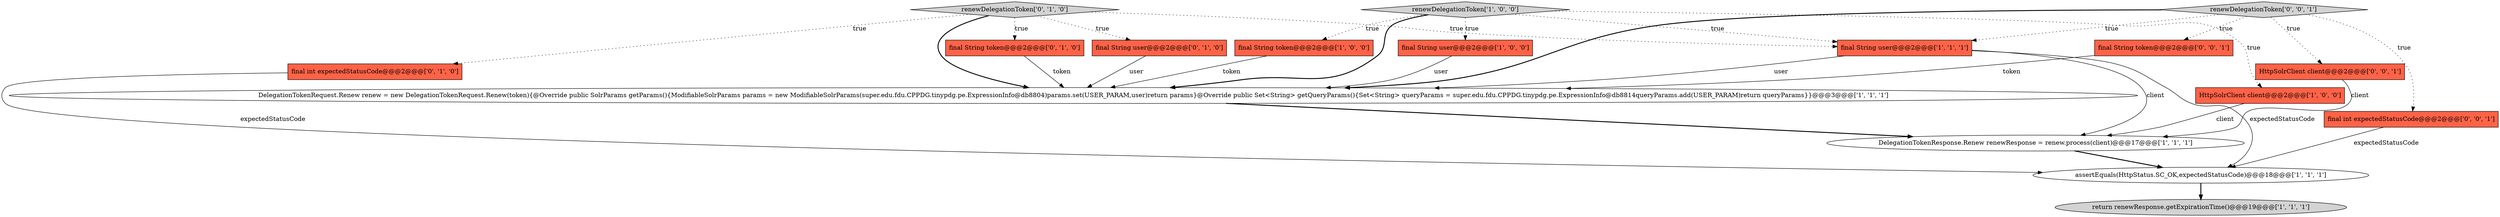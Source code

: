 digraph {
3 [style = filled, label = "renewDelegationToken['1', '0', '0']", fillcolor = lightgray, shape = diamond image = "AAA0AAABBB1BBB"];
13 [style = filled, label = "HttpSolrClient client@@@2@@@['0', '0', '1']", fillcolor = tomato, shape = box image = "AAA0AAABBB3BBB"];
2 [style = filled, label = "DelegationTokenResponse.Renew renewResponse = renew.process(client)@@@17@@@['1', '1', '1']", fillcolor = white, shape = ellipse image = "AAA0AAABBB1BBB"];
8 [style = filled, label = "return renewResponse.getExpirationTime()@@@19@@@['1', '1', '1']", fillcolor = lightgray, shape = ellipse image = "AAA0AAABBB1BBB"];
1 [style = filled, label = "DelegationTokenRequest.Renew renew = new DelegationTokenRequest.Renew(token){@Override public SolrParams getParams(){ModifiableSolrParams params = new ModifiableSolrParams(super.edu.fdu.CPPDG.tinypdg.pe.ExpressionInfo@db8804)params.set(USER_PARAM,user)return params}@Override public Set<String> getQueryParams(){Set<String> queryParams = super.edu.fdu.CPPDG.tinypdg.pe.ExpressionInfo@db8814queryParams.add(USER_PARAM)return queryParams}}@@@3@@@['1', '1', '1']", fillcolor = white, shape = ellipse image = "AAA0AAABBB1BBB"];
9 [style = filled, label = "final int expectedStatusCode@@@2@@@['0', '1', '0']", fillcolor = tomato, shape = box image = "AAA0AAABBB2BBB"];
10 [style = filled, label = "final String token@@@2@@@['0', '1', '0']", fillcolor = tomato, shape = box image = "AAA0AAABBB2BBB"];
0 [style = filled, label = "HttpSolrClient client@@@2@@@['1', '0', '0']", fillcolor = tomato, shape = box image = "AAA0AAABBB1BBB"];
12 [style = filled, label = "final String user@@@2@@@['0', '1', '0']", fillcolor = tomato, shape = box image = "AAA0AAABBB2BBB"];
14 [style = filled, label = "final int expectedStatusCode@@@2@@@['0', '0', '1']", fillcolor = tomato, shape = box image = "AAA0AAABBB3BBB"];
15 [style = filled, label = "final String token@@@2@@@['0', '0', '1']", fillcolor = tomato, shape = box image = "AAA0AAABBB3BBB"];
16 [style = filled, label = "renewDelegationToken['0', '0', '1']", fillcolor = lightgray, shape = diamond image = "AAA0AAABBB3BBB"];
6 [style = filled, label = "final String user@@@2@@@['1', '0', '0']", fillcolor = tomato, shape = box image = "AAA0AAABBB1BBB"];
7 [style = filled, label = "final String user@@@2@@@['1', '1', '1']", fillcolor = tomato, shape = box image = "AAA0AAABBB1BBB"];
5 [style = filled, label = "final String token@@@2@@@['1', '0', '0']", fillcolor = tomato, shape = box image = "AAA0AAABBB1BBB"];
11 [style = filled, label = "renewDelegationToken['0', '1', '0']", fillcolor = lightgray, shape = diamond image = "AAA0AAABBB2BBB"];
4 [style = filled, label = "assertEquals(HttpStatus.SC_OK,expectedStatusCode)@@@18@@@['1', '1', '1']", fillcolor = white, shape = ellipse image = "AAA0AAABBB1BBB"];
11->7 [style = dotted, label="true"];
7->2 [style = solid, label="client"];
7->4 [style = solid, label="expectedStatusCode"];
3->7 [style = dotted, label="true"];
3->1 [style = bold, label=""];
16->13 [style = dotted, label="true"];
11->1 [style = bold, label=""];
10->1 [style = solid, label="token"];
14->4 [style = solid, label="expectedStatusCode"];
11->10 [style = dotted, label="true"];
13->2 [style = solid, label="client"];
11->12 [style = dotted, label="true"];
9->4 [style = solid, label="expectedStatusCode"];
11->9 [style = dotted, label="true"];
3->6 [style = dotted, label="true"];
12->1 [style = solid, label="user"];
2->4 [style = bold, label=""];
16->7 [style = dotted, label="true"];
3->5 [style = dotted, label="true"];
7->1 [style = solid, label="user"];
16->1 [style = bold, label=""];
16->14 [style = dotted, label="true"];
3->0 [style = dotted, label="true"];
0->2 [style = solid, label="client"];
4->8 [style = bold, label=""];
5->1 [style = solid, label="token"];
1->2 [style = bold, label=""];
6->1 [style = solid, label="user"];
16->15 [style = dotted, label="true"];
15->1 [style = solid, label="token"];
}
